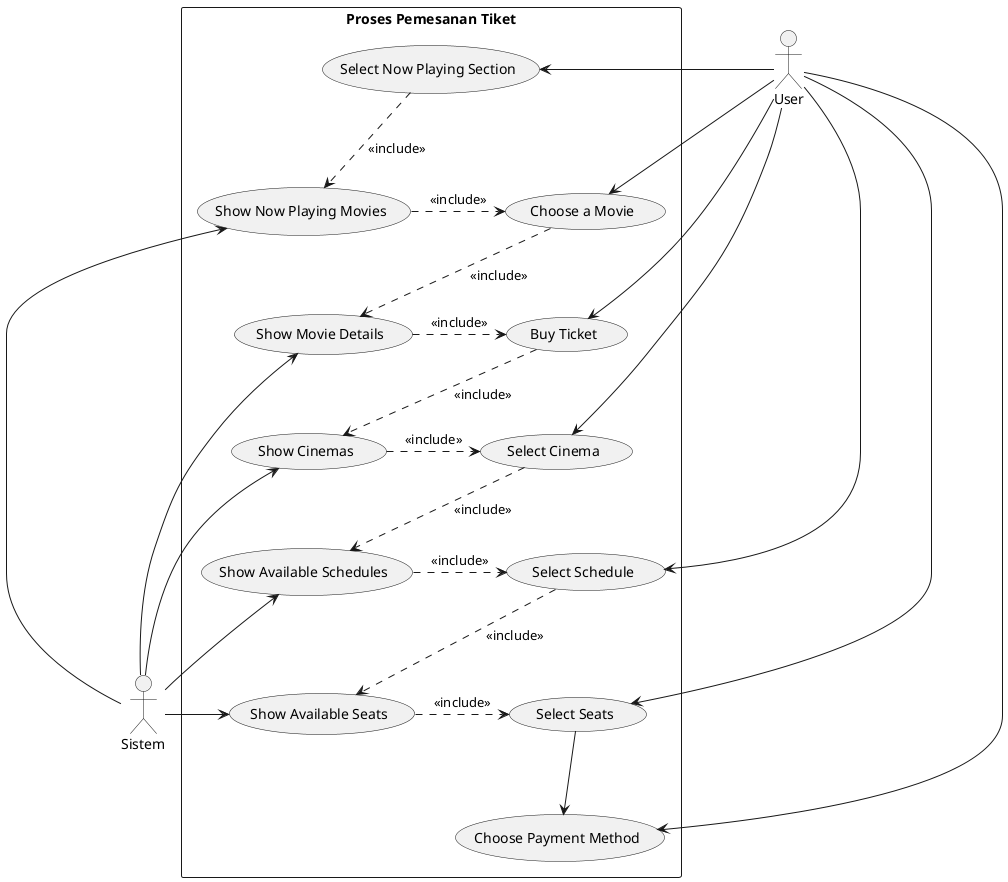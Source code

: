 @startuml booking
actor User
actor Sistem


rectangle "Proses Pemesanan Tiket" {
    User -right-> (Select Now Playing Section)
    User -right-> (Choose a Movie)
    User -right-> (Buy Ticket)
    User -right-> (Select Cinema)
    User -right-> (Select Schedule)
    User -right-> (Select Seats)
    User -right-> (Choose Payment Method)

    Sistem -left-> (Show Now Playing Movies)
    Sistem -left-> (Show Movie Details)
    Sistem -left-> (Show Cinemas)
    Sistem -left-> (Show Available Schedules)
    Sistem -left-> (Show Available Seats)


    (Select Now Playing Section) .-> (Show Now Playing Movies) : <<include>>
    (Choose a Movie) .-> (Show Movie Details) : <<include>>
    (Buy Ticket) .-> (Show Cinemas) : <<include>>
    (Select Cinema) .-> (Show Available Schedules) : <<include>>
    (Select Schedule) .-> (Show Available Seats) : <<include>>

    (Show Now Playing Movies) .> (Choose a Movie) : <<include>>
    (Show Movie Details) .> (Buy Ticket) : <<include>>
    (Show Cinemas) .> (Select Cinema) : <<include>>
    (Show Available Schedules) .> (Select Schedule) : <<include>>
    (Show Available Seats) .> (Select Seats) : <<include>>
    (Select Seats) --> (Choose Payment Method)

@enduml

